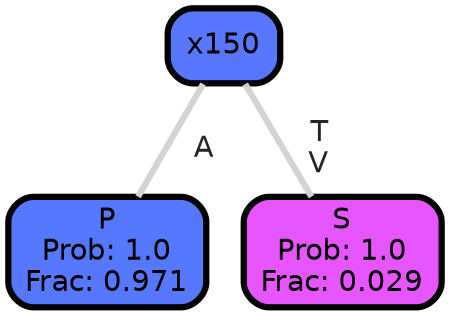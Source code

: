graph Tree {
node [shape=box, style="filled, rounded",color="black",penwidth="3",fontcolor="black",                 fontname=helvetica] ;
graph [ranksep="0 equally", splines=straight,                 bgcolor=transparent, dpi=200] ;
edge [fontname=helvetica, fontweight=bold,fontcolor=grey14,color=lightgray] ;
0 [label="P
Prob: 1.0
Frac: 0.971", fillcolor="#5578ff"] ;
1 [label="x150", fillcolor="#5976ff"] ;
2 [label="S
Prob: 1.0
Frac: 0.029", fillcolor="#e755ff"] ;
1 -- 0 [label=" A",penwidth=3] ;
1 -- 2 [label=" T\n V",penwidth=3] ;
{rank = same;}}